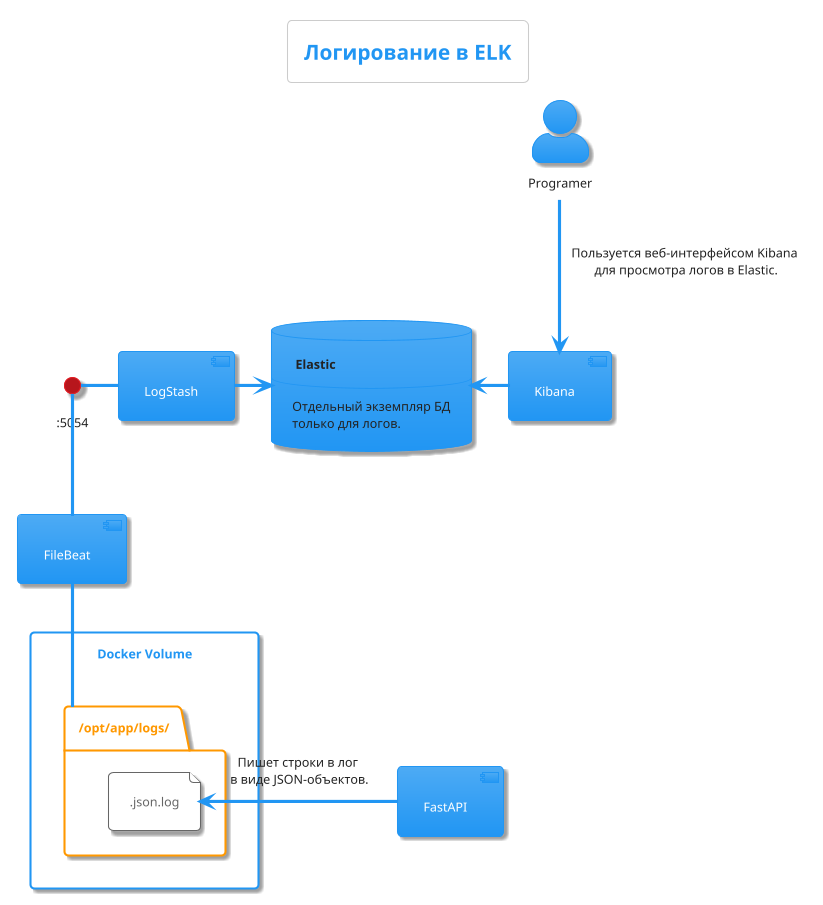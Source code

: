 @startuml to_be
!theme materia
skinparam actorStyle awesome
skinparam packageStyle rectangle

title Логирование в ELK

actor Programer

database elastic [
  <b> Elastic
  ____
  Отдельный экземпляр БД
  только для логов.
]
[Kibana] -left-> elastic
Programer -down-> Kibana : "Пользуется веб-интерфейсом Kibana \nдля просмотра логов в Elastic."
[LogStash] -> elastic
() ":5054" as logstash_port
logstash_port - [LogStash]
[FileBeat] -up- logstash_port

rectangle "Docker Volume" {
  folder "/opt/app/logs/" as fastapi_logs {
    file ".json.log" as fastapi_log {
    }
  }
}
[FileBeat] -down- fastapi_logs
[FastAPI] -left-> fastapi_log : "Пишет строки в лог \nв виде JSON-объектов."

@enduml
